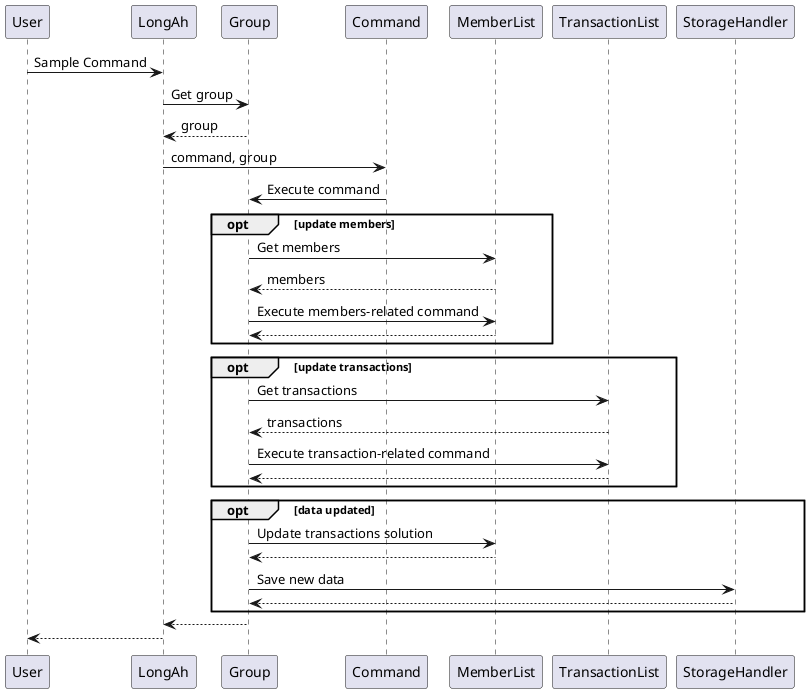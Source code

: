 @startuml
User -> LongAh: Sample Command
LongAh -> Group: Get group
Group --> LongAh: group
LongAh -> Command: command, group
Command -> Group: Execute command
opt update members
  Group -> MemberList: Get members
  MemberList --> Group: members
  Group -> MemberList: Execute members-related command
  MemberList --> Group
end
opt update transactions
  Group -> TransactionList: Get transactions
  TransactionList --> Group: transactions
  Group -> TransactionList: Execute transaction-related command
  TransactionList --> Group
end
opt data updated
  Group -> MemberList: Update transactions solution
  MemberList --> Group
  Group -> StorageHandler: Save new data
  StorageHandler --> Group
end
Group --> LongAh
LongAh --> User
@enduml